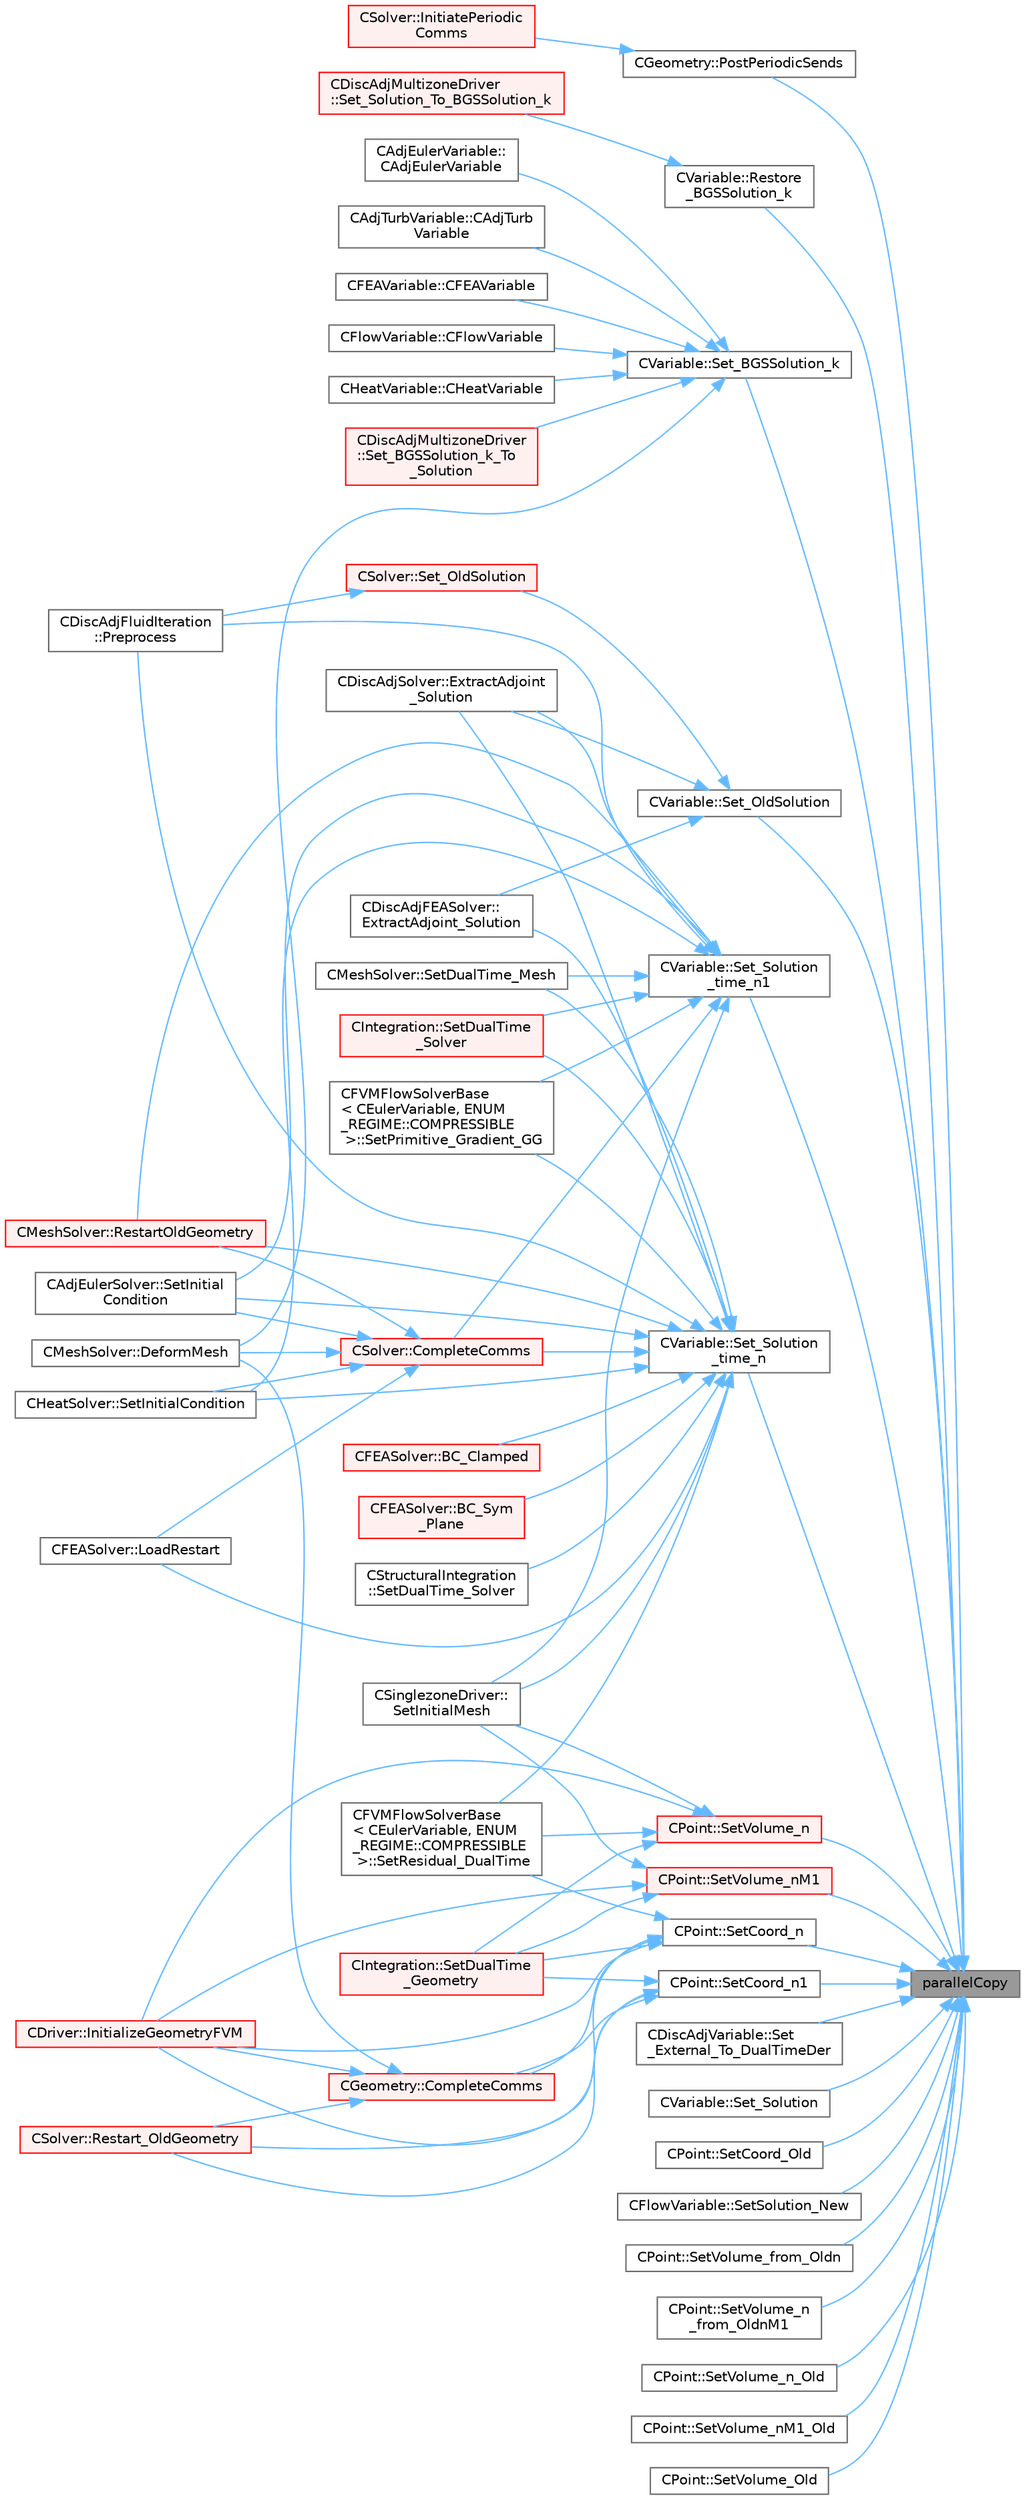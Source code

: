 digraph "parallelCopy"
{
 // LATEX_PDF_SIZE
  bgcolor="transparent";
  edge [fontname=Helvetica,fontsize=10,labelfontname=Helvetica,labelfontsize=10];
  node [fontname=Helvetica,fontsize=10,shape=box,height=0.2,width=0.4];
  rankdir="RL";
  Node1 [id="Node000001",label="parallelCopy",height=0.2,width=0.4,color="gray40", fillcolor="grey60", style="filled", fontcolor="black",tooltip="Copy data from one array-like object to another in parallel."];
  Node1 -> Node2 [id="edge1_Node000001_Node000002",dir="back",color="steelblue1",style="solid",tooltip=" "];
  Node2 [id="Node000002",label="CGeometry::PostPeriodicSends",height=0.2,width=0.4,color="grey40", fillcolor="white", style="filled",URL="$classCGeometry.html#a3b0f9d3d7c63f4aca8529b15e12ea78e",tooltip="Routine to launch a single non-blocking send once the buffer is loaded for a periodic commucation."];
  Node2 -> Node3 [id="edge2_Node000002_Node000003",dir="back",color="steelblue1",style="solid",tooltip=" "];
  Node3 [id="Node000003",label="CSolver::InitiatePeriodic\lComms",height=0.2,width=0.4,color="red", fillcolor="#FFF0F0", style="filled",URL="$classCSolver.html#a1a6e3eee698f471925178d422a0c3724",tooltip="Routine to load a solver quantity into the data structures for MPI periodic communication and to laun..."];
  Node1 -> Node23 [id="edge3_Node000001_Node000023",dir="back",color="steelblue1",style="solid",tooltip=" "];
  Node23 [id="Node000023",label="CVariable::Restore\l_BGSSolution_k",height=0.2,width=0.4,color="grey40", fillcolor="white", style="filled",URL="$classCVariable.html#a042bec6e97bf376a7c7b0dccf25418f4",tooltip="Restore the previous BGS subiteration to solution."];
  Node23 -> Node24 [id="edge4_Node000023_Node000024",dir="back",color="steelblue1",style="solid",tooltip=" "];
  Node24 [id="Node000024",label="CDiscAdjMultizoneDriver\l::Set_Solution_To_BGSSolution_k",height=0.2,width=0.4,color="red", fillcolor="#FFF0F0", style="filled",URL="$classCDiscAdjMultizoneDriver.html#a34a0cbc7038b9cf16d5aeab16c4c06f0",tooltip="Puts BGSSolution_k back into Solution."];
  Node1 -> Node28 [id="edge5_Node000001_Node000028",dir="back",color="steelblue1",style="solid",tooltip=" "];
  Node28 [id="Node000028",label="CVariable::Set_BGSSolution_k",height=0.2,width=0.4,color="grey40", fillcolor="white", style="filled",URL="$classCVariable.html#aa47456564bac33106a460be201d4c843",tooltip="Set the value of the solution in the previous BGS subiteration."];
  Node28 -> Node29 [id="edge6_Node000028_Node000029",dir="back",color="steelblue1",style="solid",tooltip=" "];
  Node29 [id="Node000029",label="CAdjEulerVariable::\lCAdjEulerVariable",height=0.2,width=0.4,color="grey40", fillcolor="white", style="filled",URL="$classCAdjEulerVariable.html#afb9c76a9feea451fef96ccc73a39f88e",tooltip="Constructor of the class."];
  Node28 -> Node30 [id="edge7_Node000028_Node000030",dir="back",color="steelblue1",style="solid",tooltip=" "];
  Node30 [id="Node000030",label="CAdjTurbVariable::CAdjTurb\lVariable",height=0.2,width=0.4,color="grey40", fillcolor="white", style="filled",URL="$classCAdjTurbVariable.html#a8cf6df17d5bface41386f14c77e56b7a",tooltip="Constructor of the class."];
  Node28 -> Node31 [id="edge8_Node000028_Node000031",dir="back",color="steelblue1",style="solid",tooltip=" "];
  Node31 [id="Node000031",label="CFEAVariable::CFEAVariable",height=0.2,width=0.4,color="grey40", fillcolor="white", style="filled",URL="$classCFEAVariable.html#af903380be6b3b699751e694d896af2c1",tooltip="Constructor of the class."];
  Node28 -> Node32 [id="edge9_Node000028_Node000032",dir="back",color="steelblue1",style="solid",tooltip=" "];
  Node32 [id="Node000032",label="CFlowVariable::CFlowVariable",height=0.2,width=0.4,color="grey40", fillcolor="white", style="filled",URL="$classCFlowVariable.html#a60f5b74c097bd87fe008b9d1671868e8",tooltip="Constructor of the class."];
  Node28 -> Node33 [id="edge10_Node000028_Node000033",dir="back",color="steelblue1",style="solid",tooltip=" "];
  Node33 [id="Node000033",label="CHeatVariable::CHeatVariable",height=0.2,width=0.4,color="grey40", fillcolor="white", style="filled",URL="$classCHeatVariable.html#a4d0e68b21b68582cc8b5a81b683a44cb",tooltip="Constructor of the class."];
  Node28 -> Node34 [id="edge11_Node000028_Node000034",dir="back",color="steelblue1",style="solid",tooltip=" "];
  Node34 [id="Node000034",label="CMeshSolver::DeformMesh",height=0.2,width=0.4,color="grey40", fillcolor="white", style="filled",URL="$classCMeshSolver.html#a573e4ddd63b680f5705f402ec317820b",tooltip="Grid deformation using the linear elasticity equations."];
  Node28 -> Node35 [id="edge12_Node000028_Node000035",dir="back",color="steelblue1",style="solid",tooltip=" "];
  Node35 [id="Node000035",label="CDiscAdjMultizoneDriver\l::Set_BGSSolution_k_To\l_Solution",height=0.2,width=0.4,color="red", fillcolor="#FFF0F0", style="filled",URL="$classCDiscAdjMultizoneDriver.html#a42400d5fc2e9be45a7b1770c6f9beb84",tooltip="Puts Solution into BGSSolution_k."];
  Node1 -> Node36 [id="edge13_Node000001_Node000036",dir="back",color="steelblue1",style="solid",tooltip=" "];
  Node36 [id="Node000036",label="CDiscAdjVariable::Set\l_External_To_DualTimeDer",height=0.2,width=0.4,color="grey40", fillcolor="white", style="filled",URL="$classCDiscAdjVariable.html#a94654d0f281145d2c7b7f4bd92539559",tooltip="Set Dual-time derivative contributions to the external."];
  Node1 -> Node37 [id="edge14_Node000001_Node000037",dir="back",color="steelblue1",style="solid",tooltip=" "];
  Node37 [id="Node000037",label="CVariable::Set_OldSolution",height=0.2,width=0.4,color="grey40", fillcolor="white", style="filled",URL="$classCVariable.html#af7ab5687fab17a8840ebcbf1f1927634",tooltip="Set old variables to the value of the current variables."];
  Node37 -> Node38 [id="edge15_Node000037_Node000038",dir="back",color="steelblue1",style="solid",tooltip=" "];
  Node38 [id="Node000038",label="CDiscAdjFEASolver::\lExtractAdjoint_Solution",height=0.2,width=0.4,color="grey40", fillcolor="white", style="filled",URL="$classCDiscAdjFEASolver.html#a04c82d7de659c5882a0898bd4e73cdc2",tooltip="Sets the adjoint values of the input variables of the flow (+turb.) iteration after tape has been eva..."];
  Node37 -> Node39 [id="edge16_Node000037_Node000039",dir="back",color="steelblue1",style="solid",tooltip=" "];
  Node39 [id="Node000039",label="CDiscAdjSolver::ExtractAdjoint\l_Solution",height=0.2,width=0.4,color="grey40", fillcolor="white", style="filled",URL="$classCDiscAdjSolver.html#a197e13969a8007038486acaabc5902c8",tooltip="Sets the adjoint values of the input variables of the flow (+turb.) iteration after tape has been eva..."];
  Node37 -> Node40 [id="edge17_Node000037_Node000040",dir="back",color="steelblue1",style="solid",tooltip=" "];
  Node40 [id="Node000040",label="CSolver::Set_OldSolution",height=0.2,width=0.4,color="red", fillcolor="#FFF0F0", style="filled",URL="$classCSolver.html#a520d254d19779cc8cca458fd0c4576be",tooltip="Set the old solution variables to the current solution value for Runge-Kutta iteration...."];
  Node40 -> Node42 [id="edge18_Node000040_Node000042",dir="back",color="steelblue1",style="solid",tooltip=" "];
  Node42 [id="Node000042",label="CDiscAdjFluidIteration\l::Preprocess",height=0.2,width=0.4,color="grey40", fillcolor="white", style="filled",URL="$classCDiscAdjFluidIteration.html#a9289dd9216cff8cca78b6c8224db4ff2",tooltip="Preprocessing to prepare for an iteration of the physics."];
  Node1 -> Node48 [id="edge19_Node000001_Node000048",dir="back",color="steelblue1",style="solid",tooltip=" "];
  Node48 [id="Node000048",label="CVariable::Set_Solution",height=0.2,width=0.4,color="grey40", fillcolor="white", style="filled",URL="$classCVariable.html#abb81e2db3fb884dc4898e7652107a6f3",tooltip="Set variables to the value of the old variables."];
  Node1 -> Node49 [id="edge20_Node000001_Node000049",dir="back",color="steelblue1",style="solid",tooltip=" "];
  Node49 [id="Node000049",label="CVariable::Set_Solution\l_time_n",height=0.2,width=0.4,color="grey40", fillcolor="white", style="filled",URL="$classCVariable.html#abf55f051089ec13d9c0422ed3389a9dc",tooltip="Set the variable solution at time n."];
  Node49 -> Node50 [id="edge21_Node000049_Node000050",dir="back",color="steelblue1",style="solid",tooltip=" "];
  Node50 [id="Node000050",label="CFEASolver::BC_Clamped",height=0.2,width=0.4,color="red", fillcolor="#FFF0F0", style="filled",URL="$classCFEASolver.html#ad78fd5ac3d2e70c56f1b61ba6c9cb4eb",tooltip="Clamped boundary conditions."];
  Node49 -> Node53 [id="edge22_Node000049_Node000053",dir="back",color="steelblue1",style="solid",tooltip=" "];
  Node53 [id="Node000053",label="CFEASolver::BC_Sym\l_Plane",height=0.2,width=0.4,color="red", fillcolor="#FFF0F0", style="filled",URL="$classCFEASolver.html#af0a805865c44d83408700f36050555ab",tooltip="Symmetry boundary conditions."];
  Node49 -> Node54 [id="edge23_Node000049_Node000054",dir="back",color="steelblue1",style="solid",tooltip=" "];
  Node54 [id="Node000054",label="CSolver::CompleteComms",height=0.2,width=0.4,color="red", fillcolor="#FFF0F0", style="filled",URL="$classCSolver.html#a6891c839827efbebdcbf9a349f4da92c",tooltip="Routine to complete the set of non-blocking communications launched by InitiateComms() and unpacking ..."];
  Node54 -> Node34 [id="edge24_Node000054_Node000034",dir="back",color="steelblue1",style="solid",tooltip=" "];
  Node54 -> Node73 [id="edge25_Node000054_Node000073",dir="back",color="steelblue1",style="solid",tooltip=" "];
  Node73 [id="Node000073",label="CFEASolver::LoadRestart",height=0.2,width=0.4,color="grey40", fillcolor="white", style="filled",URL="$classCFEASolver.html#ac693299e88dfc4daaf1b2f410ec8351d",tooltip="Load a solution from a restart file."];
  Node54 -> Node80 [id="edge26_Node000054_Node000080",dir="back",color="steelblue1",style="solid",tooltip=" "];
  Node80 [id="Node000080",label="CMeshSolver::RestartOldGeometry",height=0.2,width=0.4,color="red", fillcolor="#FFF0F0", style="filled",URL="$classCMeshSolver.html#accd7241ab78f3ccd19e918ccda4fb6e3",tooltip="Load the geometries at the previous time states n and nM1."];
  Node54 -> Node83 [id="edge27_Node000054_Node000083",dir="back",color="steelblue1",style="solid",tooltip=" "];
  Node83 [id="Node000083",label="CAdjEulerSolver::SetInitial\lCondition",height=0.2,width=0.4,color="grey40", fillcolor="white", style="filled",URL="$classCAdjEulerSolver.html#aeefdb4354432a35e1fc5c7db5a5f8043",tooltip="Set the initial condition for the Euler Equations."];
  Node54 -> Node84 [id="edge28_Node000054_Node000084",dir="back",color="steelblue1",style="solid",tooltip=" "];
  Node84 [id="Node000084",label="CHeatSolver::SetInitialCondition",height=0.2,width=0.4,color="grey40", fillcolor="white", style="filled",URL="$classCHeatSolver.html#a1faf13aa03d2eed01366294a83622cab",tooltip="Set the initial condition for the FEM structural problem."];
  Node49 -> Node38 [id="edge29_Node000049_Node000038",dir="back",color="steelblue1",style="solid",tooltip=" "];
  Node49 -> Node39 [id="edge30_Node000049_Node000039",dir="back",color="steelblue1",style="solid",tooltip=" "];
  Node49 -> Node73 [id="edge31_Node000049_Node000073",dir="back",color="steelblue1",style="solid",tooltip=" "];
  Node49 -> Node42 [id="edge32_Node000049_Node000042",dir="back",color="steelblue1",style="solid",tooltip=" "];
  Node49 -> Node80 [id="edge33_Node000049_Node000080",dir="back",color="steelblue1",style="solid",tooltip=" "];
  Node49 -> Node90 [id="edge34_Node000049_Node000090",dir="back",color="steelblue1",style="solid",tooltip=" "];
  Node90 [id="Node000090",label="CMeshSolver::SetDualTime_Mesh",height=0.2,width=0.4,color="grey40", fillcolor="white", style="filled",URL="$classCMeshSolver.html#a2421c0f27e98bf3d9d83bf8ed5ad68e2",tooltip="Move the mesh in time."];
  Node49 -> Node91 [id="edge35_Node000049_Node000091",dir="back",color="steelblue1",style="solid",tooltip=" "];
  Node91 [id="Node000091",label="CIntegration::SetDualTime\l_Solver",height=0.2,width=0.4,color="red", fillcolor="#FFF0F0", style="filled",URL="$classCIntegration.html#af5925ab429e81961af5f79740055e48e",tooltip="Save the solution at different time steps, and reset certain fields for the next timestep."];
  Node49 -> Node96 [id="edge36_Node000049_Node000096",dir="back",color="steelblue1",style="solid",tooltip=" "];
  Node96 [id="Node000096",label="CStructuralIntegration\l::SetDualTime_Solver",height=0.2,width=0.4,color="grey40", fillcolor="white", style="filled",URL="$classCStructuralIntegration.html#ab11e7a55feee6c5b39d5e32f19e65090",tooltip="Save the solution at different time steps, and reset certain fields for the next timestep."];
  Node49 -> Node83 [id="edge37_Node000049_Node000083",dir="back",color="steelblue1",style="solid",tooltip=" "];
  Node49 -> Node84 [id="edge38_Node000049_Node000084",dir="back",color="steelblue1",style="solid",tooltip=" "];
  Node49 -> Node97 [id="edge39_Node000049_Node000097",dir="back",color="steelblue1",style="solid",tooltip=" "];
  Node97 [id="Node000097",label="CSinglezoneDriver::\lSetInitialMesh",height=0.2,width=0.4,color="grey40", fillcolor="white", style="filled",URL="$classCSinglezoneDriver.html#aec7315f833718d3f1ac6c2fb2b2a661b",tooltip="Perform a mesh deformation as initial condition."];
  Node49 -> Node98 [id="edge40_Node000049_Node000098",dir="back",color="steelblue1",style="solid",tooltip=" "];
  Node98 [id="Node000098",label="CFVMFlowSolverBase\l\< CEulerVariable, ENUM\l_REGIME::COMPRESSIBLE\l \>::SetPrimitive_Gradient_GG",height=0.2,width=0.4,color="grey40", fillcolor="white", style="filled",URL="$classCFVMFlowSolverBase.html#ae26d178e6483b0ba6bad01318530fff9",tooltip="Compute the gradient of the primitive variables using Green-Gauss method, and stores the result in th..."];
  Node49 -> Node99 [id="edge41_Node000049_Node000099",dir="back",color="steelblue1",style="solid",tooltip=" "];
  Node99 [id="Node000099",label="CFVMFlowSolverBase\l\< CEulerVariable, ENUM\l_REGIME::COMPRESSIBLE\l \>::SetResidual_DualTime",height=0.2,width=0.4,color="grey40", fillcolor="white", style="filled",URL="$classCFVMFlowSolverBase.html#afb95cb0aa636a2fbeb30b63314827691",tooltip="Set the total residual adding the term that comes from the Dual Time Strategy."];
  Node1 -> Node100 [id="edge42_Node000001_Node000100",dir="back",color="steelblue1",style="solid",tooltip=" "];
  Node100 [id="Node000100",label="CVariable::Set_Solution\l_time_n1",height=0.2,width=0.4,color="grey40", fillcolor="white", style="filled",URL="$classCVariable.html#a527a337871bb37c3bb2df40c2b946884",tooltip="Set the variable solution at time n-1."];
  Node100 -> Node54 [id="edge43_Node000100_Node000054",dir="back",color="steelblue1",style="solid",tooltip=" "];
  Node100 -> Node39 [id="edge44_Node000100_Node000039",dir="back",color="steelblue1",style="solid",tooltip=" "];
  Node100 -> Node42 [id="edge45_Node000100_Node000042",dir="back",color="steelblue1",style="solid",tooltip=" "];
  Node100 -> Node80 [id="edge46_Node000100_Node000080",dir="back",color="steelblue1",style="solid",tooltip=" "];
  Node100 -> Node90 [id="edge47_Node000100_Node000090",dir="back",color="steelblue1",style="solid",tooltip=" "];
  Node100 -> Node91 [id="edge48_Node000100_Node000091",dir="back",color="steelblue1",style="solid",tooltip=" "];
  Node100 -> Node83 [id="edge49_Node000100_Node000083",dir="back",color="steelblue1",style="solid",tooltip=" "];
  Node100 -> Node84 [id="edge50_Node000100_Node000084",dir="back",color="steelblue1",style="solid",tooltip=" "];
  Node100 -> Node97 [id="edge51_Node000100_Node000097",dir="back",color="steelblue1",style="solid",tooltip=" "];
  Node100 -> Node98 [id="edge52_Node000100_Node000098",dir="back",color="steelblue1",style="solid",tooltip=" "];
  Node1 -> Node101 [id="edge53_Node000001_Node000101",dir="back",color="steelblue1",style="solid",tooltip=" "];
  Node101 [id="Node000101",label="CPoint::SetCoord_n",height=0.2,width=0.4,color="grey40", fillcolor="white", style="filled",URL="$classCPoint.html#ae01b3a0ffa94ce8b8ed6d1267b2fd7cf",tooltip="Set the coordinates of the control volume at time n to the ones in Coord."];
  Node101 -> Node102 [id="edge54_Node000101_Node000102",dir="back",color="steelblue1",style="solid",tooltip=" "];
  Node102 [id="Node000102",label="CGeometry::CompleteComms",height=0.2,width=0.4,color="red", fillcolor="#FFF0F0", style="filled",URL="$classCGeometry.html#a98e23b4abe55aaf85fb4350e6ccbc32e",tooltip="Routine to complete the set of non-blocking communications launched by InitiateComms() and unpacking ..."];
  Node102 -> Node34 [id="edge55_Node000102_Node000034",dir="back",color="steelblue1",style="solid",tooltip=" "];
  Node102 -> Node103 [id="edge56_Node000102_Node000103",dir="back",color="steelblue1",style="solid",tooltip=" "];
  Node103 [id="Node000103",label="CDriver::InitializeGeometryFVM",height=0.2,width=0.4,color="red", fillcolor="#FFF0F0", style="filled",URL="$classCDriver.html#aedc08d3b6ea02eeed60695e5c4d52336",tooltip="InitializeGeometryFVM."];
  Node102 -> Node106 [id="edge57_Node000102_Node000106",dir="back",color="steelblue1",style="solid",tooltip=" "];
  Node106 [id="Node000106",label="CSolver::Restart_OldGeometry",height=0.2,width=0.4,color="red", fillcolor="#FFF0F0", style="filled",URL="$classCSolver.html#a15d41204955ea890bccae28ac9aa6d4b",tooltip="Load the geometries at the previous time states n and nM1."];
  Node101 -> Node103 [id="edge58_Node000101_Node000103",dir="back",color="steelblue1",style="solid",tooltip=" "];
  Node101 -> Node106 [id="edge59_Node000101_Node000106",dir="back",color="steelblue1",style="solid",tooltip=" "];
  Node101 -> Node142 [id="edge60_Node000101_Node000142",dir="back",color="steelblue1",style="solid",tooltip=" "];
  Node142 [id="Node000142",label="CIntegration::SetDualTime\l_Geometry",height=0.2,width=0.4,color="red", fillcolor="#FFF0F0", style="filled",URL="$classCIntegration.html#a28f1a8d3c53a9ac178bdc136788f1fea",tooltip="Save the geometry at different time steps."];
  Node101 -> Node99 [id="edge61_Node000101_Node000099",dir="back",color="steelblue1",style="solid",tooltip=" "];
  Node1 -> Node143 [id="edge62_Node000001_Node000143",dir="back",color="steelblue1",style="solid",tooltip=" "];
  Node143 [id="Node000143",label="CPoint::SetCoord_n1",height=0.2,width=0.4,color="grey40", fillcolor="white", style="filled",URL="$classCPoint.html#a302a4933af6a0ea9c1bbda0aca8c5539",tooltip="Set the coordinates of the control volume at time n-1 to the ones in Coord_n."];
  Node143 -> Node102 [id="edge63_Node000143_Node000102",dir="back",color="steelblue1",style="solid",tooltip=" "];
  Node143 -> Node103 [id="edge64_Node000143_Node000103",dir="back",color="steelblue1",style="solid",tooltip=" "];
  Node143 -> Node106 [id="edge65_Node000143_Node000106",dir="back",color="steelblue1",style="solid",tooltip=" "];
  Node143 -> Node142 [id="edge66_Node000143_Node000142",dir="back",color="steelblue1",style="solid",tooltip=" "];
  Node1 -> Node144 [id="edge67_Node000001_Node000144",dir="back",color="steelblue1",style="solid",tooltip=" "];
  Node144 [id="Node000144",label="CPoint::SetCoord_Old",height=0.2,width=0.4,color="grey40", fillcolor="white", style="filled",URL="$classCPoint.html#a0cd2264e22e64c7b7506b409ce0114f1",tooltip="Set the value of the vector Coord_Old to Coord."];
  Node1 -> Node145 [id="edge68_Node000001_Node000145",dir="back",color="steelblue1",style="solid",tooltip=" "];
  Node145 [id="Node000145",label="CFlowVariable::SetSolution_New",height=0.2,width=0.4,color="grey40", fillcolor="white", style="filled",URL="$classCFlowVariable.html#a54c42a11b8f9e7bc21ab76aec88dd653",tooltip="Set the new solution container for Classical RK4."];
  Node1 -> Node146 [id="edge69_Node000001_Node000146",dir="back",color="steelblue1",style="solid",tooltip=" "];
  Node146 [id="Node000146",label="CPoint::SetVolume_from_Oldn",height=0.2,width=0.4,color="grey40", fillcolor="white", style="filled",URL="$classCPoint.html#a936b6281e61adb206e007ee046277d74",tooltip="Set the volume of the control volume at current time using time n."];
  Node1 -> Node147 [id="edge70_Node000001_Node000147",dir="back",color="steelblue1",style="solid",tooltip=" "];
  Node147 [id="Node000147",label="CPoint::SetVolume_n",height=0.2,width=0.4,color="red", fillcolor="#FFF0F0", style="filled",URL="$classCPoint.html#a28c3094d7d716bde7f38ec6d25d5cf53",tooltip="Set the volume of the control volume at time n."];
  Node147 -> Node103 [id="edge71_Node000147_Node000103",dir="back",color="steelblue1",style="solid",tooltip=" "];
  Node147 -> Node142 [id="edge72_Node000147_Node000142",dir="back",color="steelblue1",style="solid",tooltip=" "];
  Node147 -> Node97 [id="edge73_Node000147_Node000097",dir="back",color="steelblue1",style="solid",tooltip=" "];
  Node147 -> Node99 [id="edge74_Node000147_Node000099",dir="back",color="steelblue1",style="solid",tooltip=" "];
  Node1 -> Node149 [id="edge75_Node000001_Node000149",dir="back",color="steelblue1",style="solid",tooltip=" "];
  Node149 [id="Node000149",label="CPoint::SetVolume_n\l_from_OldnM1",height=0.2,width=0.4,color="grey40", fillcolor="white", style="filled",URL="$classCPoint.html#a891d512f5d08be5af4e38def5b4ea3a7",tooltip="Set the volume of the control volume at time n using n-1."];
  Node1 -> Node150 [id="edge76_Node000001_Node000150",dir="back",color="steelblue1",style="solid",tooltip=" "];
  Node150 [id="Node000150",label="CPoint::SetVolume_n_Old",height=0.2,width=0.4,color="grey40", fillcolor="white", style="filled",URL="$classCPoint.html#a7d6986fb57e317c0df353151c757a8e9",tooltip="Set the Volume_n to Volume_n_Old."];
  Node1 -> Node151 [id="edge77_Node000001_Node000151",dir="back",color="steelblue1",style="solid",tooltip=" "];
  Node151 [id="Node000151",label="CPoint::SetVolume_nM1",height=0.2,width=0.4,color="red", fillcolor="#FFF0F0", style="filled",URL="$classCPoint.html#a8e529c66b31e076a245736dbb873a5f4",tooltip="Set the volume of the control volume at time n-1."];
  Node151 -> Node103 [id="edge78_Node000151_Node000103",dir="back",color="steelblue1",style="solid",tooltip=" "];
  Node151 -> Node142 [id="edge79_Node000151_Node000142",dir="back",color="steelblue1",style="solid",tooltip=" "];
  Node151 -> Node97 [id="edge80_Node000151_Node000097",dir="back",color="steelblue1",style="solid",tooltip=" "];
  Node1 -> Node152 [id="edge81_Node000001_Node000152",dir="back",color="steelblue1",style="solid",tooltip=" "];
  Node152 [id="Node000152",label="CPoint::SetVolume_nM1_Old",height=0.2,width=0.4,color="grey40", fillcolor="white", style="filled",URL="$classCPoint.html#a758fb94576ebf68b413100fa35244446",tooltip="Set the Volume_nM1 to Volume_nM1_Old."];
  Node1 -> Node153 [id="edge82_Node000001_Node000153",dir="back",color="steelblue1",style="solid",tooltip=" "];
  Node153 [id="Node000153",label="CPoint::SetVolume_Old",height=0.2,width=0.4,color="grey40", fillcolor="white", style="filled",URL="$classCPoint.html#a51c1d0e7824c5a4b97fbe9435e5a8dbb",tooltip="Set the Volume to Volume_Old."];
}
